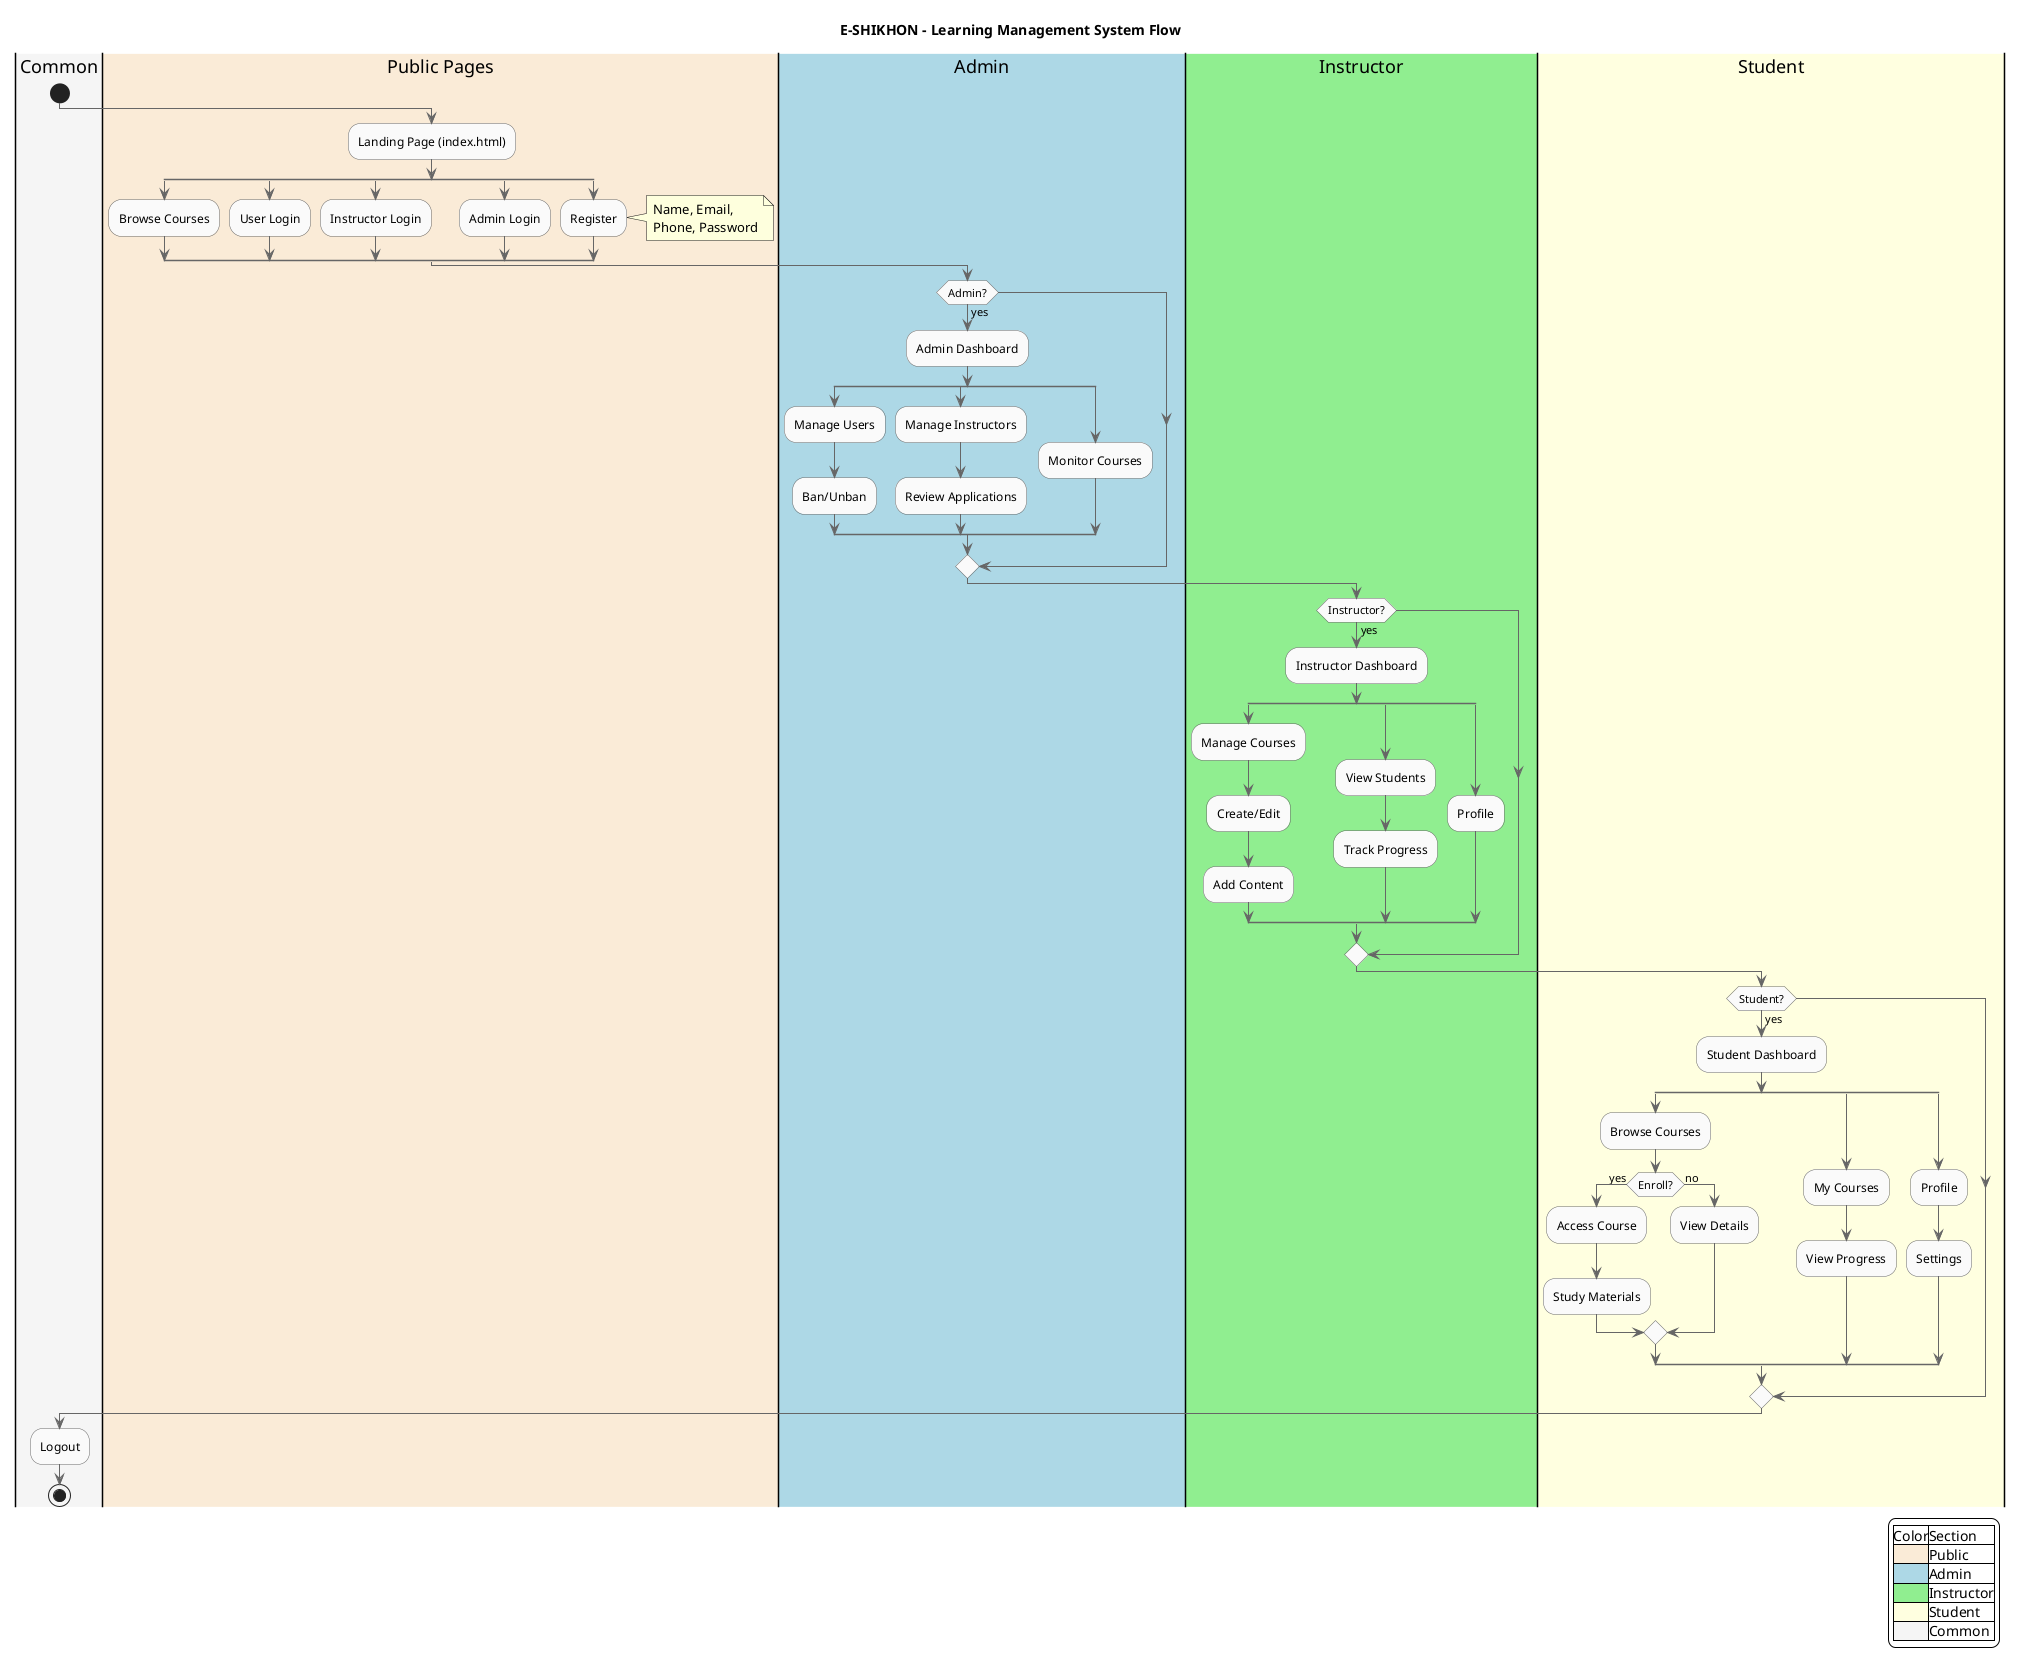 @startuml User Flow Diagram

' Styling
skinparam backgroundColor white
skinparam handwritten false
skinparam shadowing false
skinparam defaultFontName Arial
skinparam ArrowColor #666666
skinparam ActivityBorderColor #666666
skinparam ActivityBackgroundColor #FAFAFA
skinparam nodesep 50
skinparam ranksep 50

' Title
title E-SHIKHON - Learning Management System Flow

|#WhiteSmoke|Common|
start

|#AntiqueWhite|Public Pages|
:Landing Page (index.html);
split
    :Browse Courses;
split again
    :User Login;
split again
    :Instructor Login;
split again
    :Admin Login;
split again
    :Register;
    note right: Name, Email,\nPhone, Password
end split

|#LightBlue|Admin|
if (Admin?) then (yes)
    :Admin Dashboard;
    split
        :Manage Users;
        :Ban/Unban;
    split again
        :Manage Instructors;
        :Review Applications;
    split again
        :Monitor Courses;
    end split
endif

|#LightGreen|Instructor|
if (Instructor?) then (yes)
    :Instructor Dashboard;
    split
        :Manage Courses;
        :Create/Edit;
        :Add Content;
    split again
        :View Students;
        :Track Progress;
    split again
        :Profile;
    end split
endif

|#LightYellow|Student|
if (Student?) then (yes)
    :Student Dashboard;
    split
        :Browse Courses;
        if (Enroll?) then (yes)
            :Access Course;
            :Study Materials;
        else (no)
            :View Details;
        endif
    split again
        :My Courses;
        :View Progress;
    split again
        :Profile;
        :Settings;
    end split
endif

|#WhiteSmoke|Common|
:Logout;
stop

legend right
    |Color|Section|
    |<#AntiqueWhite>|Public|
    |<#LightBlue>|Admin|
    |<#LightGreen>|Instructor|
    |<#LightYellow>|Student|
    |<#WhiteSmoke>|Common|
endlegend

@enduml 